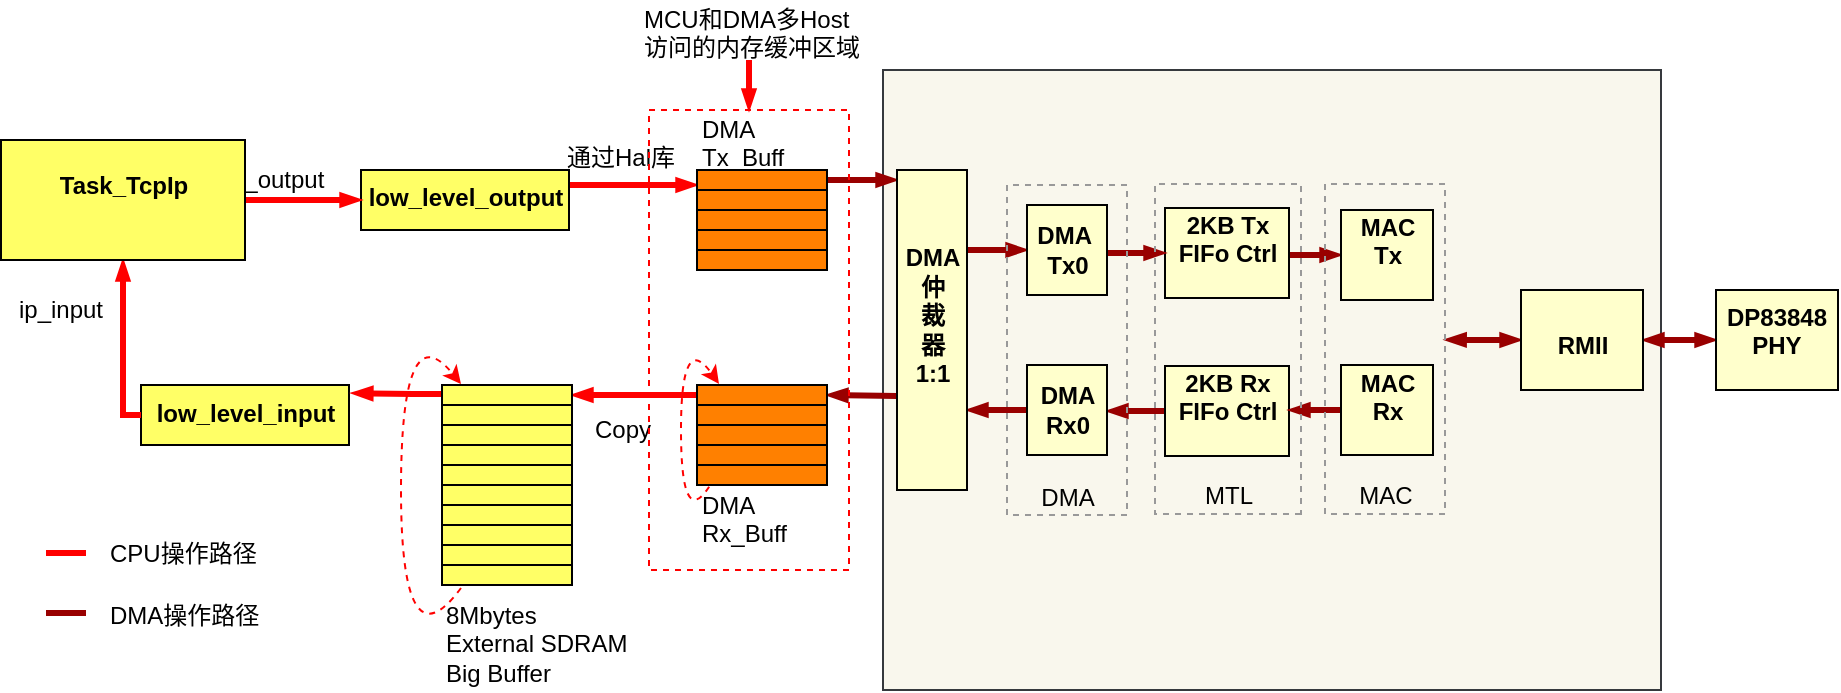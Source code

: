 <mxfile version="10.6.5" type="github"><diagram name="Page-1" id="c7558073-3199-34d8-9f00-42111426c3f3"><mxGraphModel dx="2846" dy="1178" grid="1" gridSize="10" guides="1" tooltips="1" connect="1" arrows="1" fold="1" page="1" pageScale="1" pageWidth="826" pageHeight="1169" background="#ffffff" math="0" shadow="0"><root><mxCell id="0"/><mxCell id="1" parent="0"/><mxCell id="zGdMH3OUGbLleEWhz61C-14" value="" style="align=center;verticalAlign=middle;fontStyle=1;strokeWidth=1;fillColor=#f9f7ed;spacing=0;whiteSpace=wrap;strokeColor=#36393d;" parent="1" vertex="1"><mxGeometry x="-101.5" y="187" width="389" height="310" as="geometry"/></mxCell><mxCell id="NwYxwCmfoPBGEtadz7WO-18" style="edgeStyle=orthogonalEdgeStyle;rounded=0;orthogonalLoop=1;jettySize=auto;html=1;entryX=1;entryY=0.5;entryDx=0;entryDy=0;fontSize=12;strokeWidth=3;strokeColor=#990000;endArrow=none;endFill=0;startArrow=blockThin;startFill=1;endSize=3;startSize=3;" edge="1" parent="1" source="zGdMH3OUGbLleEWhz61C-15" target="zGdMH3OUGbLleEWhz61C-56"><mxGeometry relative="1" as="geometry"><Array as="points"><mxPoint x="-122.5" y="242"/><mxPoint x="-122.5" y="242"/></Array></mxGeometry></mxCell><mxCell id="NwYxwCmfoPBGEtadz7WO-19" style="edgeStyle=orthogonalEdgeStyle;rounded=0;orthogonalLoop=1;jettySize=auto;html=1;entryX=1;entryY=0.5;entryDx=0;entryDy=0;fontSize=12;strokeWidth=3;strokeColor=#990000;endArrow=blockThin;endFill=1;startArrow=none;startFill=0;endSize=3;" edge="1" parent="1" target="zGdMH3OUGbLleEWhz61C-24"><mxGeometry relative="1" as="geometry"><mxPoint x="-94.5" y="350" as="sourcePoint"/><Array as="points"><mxPoint x="-94.5" y="350"/><mxPoint x="-112.5" y="350"/></Array></mxGeometry></mxCell><mxCell id="NwYxwCmfoPBGEtadz7WO-22" style="edgeStyle=orthogonalEdgeStyle;rounded=0;orthogonalLoop=1;jettySize=auto;html=1;exitX=1;exitY=0.25;exitDx=0;exitDy=0;startArrow=none;startFill=0;endArrow=blockThin;endFill=1;strokeColor=#990000;strokeWidth=3;fontSize=12;endSize=3;" edge="1" parent="1" source="zGdMH3OUGbLleEWhz61C-15" target="zGdMH3OUGbLleEWhz61C-31"><mxGeometry relative="1" as="geometry"><Array as="points"><mxPoint x="-32.5" y="277"/><mxPoint x="-32.5" y="277"/></Array></mxGeometry></mxCell><mxCell id="NwYxwCmfoPBGEtadz7WO-23" style="edgeStyle=orthogonalEdgeStyle;rounded=0;orthogonalLoop=1;jettySize=auto;html=1;exitX=1;exitY=0.75;exitDx=0;exitDy=0;startArrow=blockThin;startFill=1;endArrow=none;endFill=0;strokeColor=#990000;strokeWidth=3;fontSize=12;endSize=3;startSize=3;" edge="1" parent="1" source="zGdMH3OUGbLleEWhz61C-15" target="zGdMH3OUGbLleEWhz61C-63"><mxGeometry relative="1" as="geometry"><Array as="points"><mxPoint x="-32.5" y="357"/><mxPoint x="-32.5" y="357"/></Array></mxGeometry></mxCell><mxCell id="zGdMH3OUGbLleEWhz61C-15" value="DMA仲&#10;裁&#10;器&#10;1:1&#10;" style="align=center;verticalAlign=middle;fontStyle=1;strokeWidth=1;fillColor=#FFFFCC;spacing=0;whiteSpace=wrap;horizontal=1;" parent="1" vertex="1"><mxGeometry x="-94.5" y="237" width="35" height="160" as="geometry"/></mxCell><mxCell id="NwYxwCmfoPBGEtadz7WO-25" style="edgeStyle=orthogonalEdgeStyle;rounded=0;orthogonalLoop=1;jettySize=auto;html=1;exitX=1;exitY=0.5;exitDx=0;exitDy=0;entryX=0;entryY=0.5;entryDx=0;entryDy=0;startArrow=none;startFill=0;endArrow=blockThin;endFill=1;strokeColor=#990000;strokeWidth=3;fontSize=12;endSize=3;startSize=3;" edge="1" parent="1" source="zGdMH3OUGbLleEWhz61C-18" target="zGdMH3OUGbLleEWhz61C-20"><mxGeometry relative="1" as="geometry"><Array as="points"><mxPoint x="101.5" y="280"/></Array></mxGeometry></mxCell><mxCell id="zGdMH3OUGbLleEWhz61C-18" value="2KB Tx&#10;FIFo Ctrl&#10;" style="align=center;verticalAlign=bottom;fontStyle=1;strokeWidth=1;fillColor=#FFFFCC;spacing=0;whiteSpace=wrap;horizontal=1;" parent="1" vertex="1"><mxGeometry x="39.5" y="256" width="62" height="45" as="geometry"/></mxCell><mxCell id="NwYxwCmfoPBGEtadz7WO-26" style="edgeStyle=orthogonalEdgeStyle;rounded=0;orthogonalLoop=1;jettySize=auto;html=1;startArrow=none;startFill=0;endArrow=blockThin;endFill=1;strokeColor=#990000;strokeWidth=3;fontSize=12;startSize=3;endSize=3;" edge="1" parent="1" source="zGdMH3OUGbLleEWhz61C-19" target="zGdMH3OUGbLleEWhz61C-63"><mxGeometry relative="1" as="geometry"><Array as="points"><mxPoint x="19.5" y="357"/><mxPoint x="19.5" y="357"/></Array></mxGeometry></mxCell><mxCell id="zGdMH3OUGbLleEWhz61C-19" value="2KB Rx&#10;FIFo Ctrl&#10;" style="align=center;verticalAlign=bottom;fontStyle=1;strokeWidth=1;fillColor=#FFFFCC;spacing=0;whiteSpace=wrap;horizontal=1;flipH=1;flipV=0;" parent="1" vertex="1"><mxGeometry x="39.5" y="335" width="62" height="45" as="geometry"/></mxCell><mxCell id="zGdMH3OUGbLleEWhz61C-20" value="MAC&#10;Tx&#10;" style="align=center;verticalAlign=bottom;fontStyle=1;strokeWidth=1;fillColor=#FFFFCC;spacing=0;whiteSpace=wrap;horizontal=1;" parent="1" vertex="1"><mxGeometry x="127.5" y="257" width="46" height="45" as="geometry"/></mxCell><mxCell id="NwYxwCmfoPBGEtadz7WO-27" style="edgeStyle=orthogonalEdgeStyle;rounded=0;orthogonalLoop=1;jettySize=auto;html=1;exitX=0;exitY=0.5;exitDx=0;exitDy=0;startArrow=none;startFill=0;endArrow=blockThin;endFill=1;strokeColor=#990000;strokeWidth=3;fontSize=12;startSize=3;endSize=3;" edge="1" parent="1" source="zGdMH3OUGbLleEWhz61C-21" target="zGdMH3OUGbLleEWhz61C-19"><mxGeometry relative="1" as="geometry"><Array as="points"><mxPoint x="107.5" y="357"/><mxPoint x="107.5" y="357"/></Array></mxGeometry></mxCell><mxCell id="zGdMH3OUGbLleEWhz61C-21" value="MAC&#10;Rx&#10;" style="align=center;verticalAlign=bottom;fontStyle=1;strokeWidth=1;fillColor=#FFFFCC;spacing=0;whiteSpace=wrap;horizontal=1;flipH=1;flipV=0;" parent="1" vertex="1"><mxGeometry x="127.5" y="334.5" width="46" height="45" as="geometry"/></mxCell><mxCell id="NwYxwCmfoPBGEtadz7WO-34" style="edgeStyle=orthogonalEdgeStyle;rounded=0;orthogonalLoop=1;jettySize=auto;html=1;entryX=-0.002;entryY=0.528;entryDx=0;entryDy=0;entryPerimeter=0;startArrow=blockThin;startFill=1;endArrow=blockThin;endFill=1;strokeColor=#990000;strokeWidth=3;fontSize=12;endSize=3;startSize=3;" edge="1" parent="1" source="zGdMH3OUGbLleEWhz61C-22" target="NwYxwCmfoPBGEtadz7WO-31"><mxGeometry relative="1" as="geometry"/></mxCell><mxCell id="NwYxwCmfoPBGEtadz7WO-35" style="edgeStyle=orthogonalEdgeStyle;rounded=0;orthogonalLoop=1;jettySize=auto;html=1;exitX=1;exitY=0.5;exitDx=0;exitDy=0;startArrow=blockThin;startFill=1;endArrow=blockThin;endFill=1;strokeColor=#990000;strokeWidth=3;fontSize=12;endSize=3;startSize=3;" edge="1" parent="1" source="zGdMH3OUGbLleEWhz61C-22" target="zGdMH3OUGbLleEWhz61C-23"><mxGeometry relative="1" as="geometry"/></mxCell><mxCell id="zGdMH3OUGbLleEWhz61C-22" value="RMII&#10;" style="align=center;verticalAlign=bottom;fontStyle=1;strokeWidth=1;fillColor=#FFFFCC;spacing=0;whiteSpace=wrap;horizontal=1;" parent="1" vertex="1"><mxGeometry x="217.5" y="297" width="61" height="50" as="geometry"/></mxCell><mxCell id="zGdMH3OUGbLleEWhz61C-23" value="DP83848&#10;PHY&#10;" style="align=center;verticalAlign=bottom;fontStyle=1;strokeWidth=1;fillColor=#FFFFCC;spacing=0;whiteSpace=wrap;horizontal=1;" parent="1" vertex="1"><mxGeometry x="315" y="297" width="61" height="50" as="geometry"/></mxCell><mxCell id="NwYxwCmfoPBGEtadz7WO-36" value="Copy" style="edgeStyle=orthogonalEdgeStyle;rounded=0;orthogonalLoop=1;jettySize=auto;html=1;exitX=0;exitY=0.5;exitDx=0;exitDy=0;entryX=1;entryY=0.5;entryDx=0;entryDy=0;startArrow=none;startFill=0;endArrow=blockThin;endFill=1;strokeColor=#FF0000;strokeWidth=3;fontSize=12;endSize=3;" edge="1" parent="1" source="zGdMH3OUGbLleEWhz61C-24" target="zGdMH3OUGbLleEWhz61C-44"><mxGeometry x="0.219" y="17" relative="1" as="geometry"><mxPoint as="offset"/></mxGeometry></mxCell><mxCell id="zGdMH3OUGbLleEWhz61C-24" value="" style="align=center;verticalAlign=middle;fontStyle=0;strokeWidth=1;fillColor=#FF8000;spacing=0;whiteSpace=wrap;fontSize=8;" parent="1" vertex="1"><mxGeometry x="-194.5" y="344.5" width="65" height="10" as="geometry"/></mxCell><mxCell id="zGdMH3OUGbLleEWhz61C-27" value="" style="align=center;verticalAlign=middle;fontStyle=1;strokeWidth=1;fillColor=#FF8000;spacing=0;whiteSpace=wrap;" parent="1" vertex="1"><mxGeometry x="-194.5" y="354.5" width="65" height="10" as="geometry"/></mxCell><mxCell id="zGdMH3OUGbLleEWhz61C-28" value="" style="align=center;verticalAlign=middle;fontStyle=1;strokeWidth=1;fillColor=#FF8000;spacing=0;whiteSpace=wrap;" parent="1" vertex="1"><mxGeometry x="-194.5" y="364.5" width="65" height="10" as="geometry"/></mxCell><mxCell id="zGdMH3OUGbLleEWhz61C-29" value="" style="align=center;verticalAlign=middle;fontStyle=1;strokeWidth=1;fillColor=#FF8000;spacing=0;whiteSpace=wrap;" parent="1" vertex="1"><mxGeometry x="-194.5" y="374.5" width="65" height="10" as="geometry"/></mxCell><mxCell id="zGdMH3OUGbLleEWhz61C-30" value="" style="align=center;verticalAlign=middle;fontStyle=1;strokeWidth=1;fillColor=#FF8000;spacing=0;whiteSpace=wrap;" parent="1" vertex="1"><mxGeometry x="-194.5" y="384.5" width="65" height="10" as="geometry"/></mxCell><mxCell id="NwYxwCmfoPBGEtadz7WO-24" style="edgeStyle=orthogonalEdgeStyle;rounded=0;orthogonalLoop=1;jettySize=auto;html=1;exitX=1;exitY=0.5;exitDx=0;exitDy=0;entryX=0;entryY=0.5;entryDx=0;entryDy=0;startArrow=none;startFill=0;endArrow=blockThin;endFill=1;strokeColor=#990000;strokeWidth=3;fontSize=12;startSize=3;endSize=3;" edge="1" parent="1" source="zGdMH3OUGbLleEWhz61C-31" target="zGdMH3OUGbLleEWhz61C-18"><mxGeometry relative="1" as="geometry"><Array as="points"><mxPoint x="10.5" y="279"/></Array></mxGeometry></mxCell><mxCell id="zGdMH3OUGbLleEWhz61C-31" value="DMA &#10;Tx0" style="align=center;verticalAlign=middle;fontStyle=1;strokeWidth=1;fillColor=#FFFFCC;spacing=0;whiteSpace=wrap;" parent="1" vertex="1"><mxGeometry x="-29.5" y="254.5" width="40" height="45" as="geometry"/></mxCell><mxCell id="NwYxwCmfoPBGEtadz7WO-41" style="edgeStyle=orthogonalEdgeStyle;rounded=0;orthogonalLoop=1;jettySize=auto;html=1;exitX=1;exitY=0.25;exitDx=0;exitDy=0;startArrow=none;startFill=0;endArrow=blockThin;endFill=1;strokeColor=#FF0000;strokeWidth=3;fontSize=12;endSize=3;startSize=3;entryX=0;entryY=0.75;entryDx=0;entryDy=0;" edge="1" parent="1" source="zGdMH3OUGbLleEWhz61C-40" target="zGdMH3OUGbLleEWhz61C-56"><mxGeometry relative="1" as="geometry"><Array as="points"/></mxGeometry></mxCell><mxCell id="NwYxwCmfoPBGEtadz7WO-48" value="通过Hal库" style="text;html=1;resizable=0;points=[];align=center;verticalAlign=middle;labelBackgroundColor=#ffffff;fontSize=12;horizontal=1;" vertex="1" connectable="0" parent="NwYxwCmfoPBGEtadz7WO-41"><mxGeometry x="-0.219" relative="1" as="geometry"><mxPoint x="0.5" y="-14" as="offset"/></mxGeometry></mxCell><mxCell id="zGdMH3OUGbLleEWhz61C-40" value="low_level_output&#10;" style="whiteSpace=wrap;align=center;verticalAlign=top;fontStyle=1;strokeWidth=1;fillColor=#FFFF66;" parent="1" vertex="1"><mxGeometry x="-362.5" y="237" width="104" height="30" as="geometry"/></mxCell><mxCell id="zGdMH3OUGbLleEWhz61C-41" value="low_level_input&#10;" style="whiteSpace=wrap;align=center;verticalAlign=top;fontStyle=1;strokeWidth=1;fillColor=#FFFF66;" parent="1" vertex="1"><mxGeometry x="-472.5" y="344.5" width="104" height="30" as="geometry"/></mxCell><mxCell id="NwYxwCmfoPBGEtadz7WO-44" style="edgeStyle=orthogonalEdgeStyle;rounded=0;orthogonalLoop=1;jettySize=auto;html=1;exitX=1;exitY=0.5;exitDx=0;exitDy=0;entryX=0;entryY=0.5;entryDx=0;entryDy=0;startArrow=none;startFill=0;startSize=3;endArrow=blockThin;endFill=1;endSize=3;strokeColor=#FF0000;strokeWidth=3;fontSize=12;" edge="1" parent="1" source="zGdMH3OUGbLleEWhz61C-43" target="zGdMH3OUGbLleEWhz61C-40"><mxGeometry relative="1" as="geometry"><Array as="points"><mxPoint x="-367.5" y="252"/></Array></mxGeometry></mxCell><mxCell id="NwYxwCmfoPBGEtadz7WO-46" value="ip_output" style="text;html=1;resizable=0;points=[];align=center;verticalAlign=middle;labelBackgroundColor=#ffffff;fontSize=12;" vertex="1" connectable="0" parent="NwYxwCmfoPBGEtadz7WO-44"><mxGeometry x="0.354" y="20" relative="1" as="geometry"><mxPoint x="-25" y="10" as="offset"/></mxGeometry></mxCell><mxCell id="NwYxwCmfoPBGEtadz7WO-45" style="edgeStyle=orthogonalEdgeStyle;rounded=0;orthogonalLoop=1;jettySize=auto;html=1;exitX=0.5;exitY=1;exitDx=0;exitDy=0;startArrow=blockThin;startFill=1;startSize=3;endArrow=none;endFill=0;endSize=3;strokeColor=#FF0000;strokeWidth=3;fontSize=12;entryX=0;entryY=0.5;entryDx=0;entryDy=0;" edge="1" parent="1" source="zGdMH3OUGbLleEWhz61C-43" target="zGdMH3OUGbLleEWhz61C-41"><mxGeometry relative="1" as="geometry"><mxPoint x="-428.5" y="347" as="targetPoint"/><Array as="points"><mxPoint x="-481.5" y="360"/></Array></mxGeometry></mxCell><mxCell id="NwYxwCmfoPBGEtadz7WO-47" value="ip_input" style="text;html=1;resizable=0;points=[];align=center;verticalAlign=middle;labelBackgroundColor=#ffffff;fontSize=12;" vertex="1" connectable="0" parent="NwYxwCmfoPBGEtadz7WO-45"><mxGeometry x="0.315" y="11" relative="1" as="geometry"><mxPoint x="-42.5" y="-32" as="offset"/></mxGeometry></mxCell><mxCell id="zGdMH3OUGbLleEWhz61C-43" value="Task_TcpIp&#10;" style="whiteSpace=wrap;align=center;verticalAlign=middle;fontStyle=1;strokeWidth=1;fillColor=#FFFF66;fontSize=12;" parent="1" vertex="1"><mxGeometry x="-542.5" y="222" width="122" height="60" as="geometry"/></mxCell><mxCell id="NwYxwCmfoPBGEtadz7WO-42" style="edgeStyle=orthogonalEdgeStyle;rounded=0;orthogonalLoop=1;jettySize=auto;html=1;startArrow=none;startFill=0;startSize=3;endArrow=blockThin;endFill=1;endSize=3;strokeColor=#FF0000;strokeWidth=3;fontSize=12;entryX=1.014;entryY=0.136;entryDx=0;entryDy=0;entryPerimeter=0;" edge="1" parent="1" target="zGdMH3OUGbLleEWhz61C-41"><mxGeometry relative="1" as="geometry"><mxPoint x="-337.5" y="349.492" as="targetPoint"/><mxPoint x="-322.5" y="349" as="sourcePoint"/><Array as="points"><mxPoint x="-336.5" y="349"/></Array></mxGeometry></mxCell><mxCell id="zGdMH3OUGbLleEWhz61C-44" value="" style="align=center;verticalAlign=middle;fontStyle=0;strokeWidth=1;fillColor=#FFFF66;spacing=0;whiteSpace=wrap;fontSize=8;" parent="1" vertex="1"><mxGeometry x="-322.0" y="344.5" width="65" height="10" as="geometry"/></mxCell><mxCell id="zGdMH3OUGbLleEWhz61C-45" value="" style="align=center;verticalAlign=middle;fontStyle=1;strokeWidth=1;fillColor=#FFFF66;spacing=0;whiteSpace=wrap;" parent="1" vertex="1"><mxGeometry x="-322.0" y="354.5" width="65" height="10" as="geometry"/></mxCell><mxCell id="zGdMH3OUGbLleEWhz61C-46" value="" style="align=center;verticalAlign=middle;fontStyle=1;strokeWidth=1;fillColor=#FFFF66;spacing=0;whiteSpace=wrap;" parent="1" vertex="1"><mxGeometry x="-322.0" y="364.5" width="65" height="10" as="geometry"/></mxCell><mxCell id="zGdMH3OUGbLleEWhz61C-47" value="" style="align=center;verticalAlign=middle;fontStyle=1;strokeWidth=1;fillColor=#FFFF66;spacing=0;whiteSpace=wrap;" parent="1" vertex="1"><mxGeometry x="-322.0" y="374.5" width="65" height="10" as="geometry"/></mxCell><mxCell id="zGdMH3OUGbLleEWhz61C-48" value="" style="align=center;verticalAlign=middle;fontStyle=1;strokeWidth=1;fillColor=#FFFF66;spacing=0;whiteSpace=wrap;" parent="1" vertex="1"><mxGeometry x="-322.0" y="384.5" width="65" height="10" as="geometry"/></mxCell><mxCell id="zGdMH3OUGbLleEWhz61C-50" value="" style="align=center;verticalAlign=middle;fontStyle=0;strokeWidth=1;fillColor=#FFFF66;spacing=0;whiteSpace=wrap;fontSize=8;" parent="1" vertex="1"><mxGeometry x="-322.0" y="394.5" width="65" height="10" as="geometry"/></mxCell><mxCell id="zGdMH3OUGbLleEWhz61C-51" value="" style="align=center;verticalAlign=middle;fontStyle=1;strokeWidth=1;fillColor=#FFFF66;spacing=0;whiteSpace=wrap;" parent="1" vertex="1"><mxGeometry x="-322.0" y="404.5" width="65" height="10" as="geometry"/></mxCell><mxCell id="zGdMH3OUGbLleEWhz61C-52" value="" style="align=center;verticalAlign=middle;fontStyle=1;strokeWidth=1;fillColor=#FFFF66;spacing=0;whiteSpace=wrap;" parent="1" vertex="1"><mxGeometry x="-322.0" y="414.5" width="65" height="10" as="geometry"/></mxCell><mxCell id="zGdMH3OUGbLleEWhz61C-53" value="" style="align=center;verticalAlign=middle;fontStyle=1;strokeWidth=1;fillColor=#FFFF66;spacing=0;whiteSpace=wrap;" parent="1" vertex="1"><mxGeometry x="-322.0" y="424.5" width="65" height="10" as="geometry"/></mxCell><mxCell id="zGdMH3OUGbLleEWhz61C-54" value="" style="align=center;verticalAlign=middle;fontStyle=1;strokeWidth=1;fillColor=#FFFF66;spacing=0;whiteSpace=wrap;" parent="1" vertex="1"><mxGeometry x="-322.0" y="434.5" width="65" height="10" as="geometry"/></mxCell><mxCell id="zGdMH3OUGbLleEWhz61C-55" value="8Mbytes&lt;br&gt;External SDRAM&lt;br&gt;Big Buffer&lt;br&gt;" style="text;html=1;resizable=0;points=[];autosize=1;align=left;verticalAlign=top;spacingTop=-4;" parent="1" vertex="1"><mxGeometry x="-322.5" y="449.5" width="110" height="40" as="geometry"/></mxCell><mxCell id="zGdMH3OUGbLleEWhz61C-56" value="" style="align=center;verticalAlign=middle;fontStyle=1;strokeWidth=1;fillColor=#FF8000;spacing=0;whiteSpace=wrap;" parent="1" vertex="1"><mxGeometry x="-194.5" y="237" width="65" height="10" as="geometry"/></mxCell><mxCell id="zGdMH3OUGbLleEWhz61C-57" value="" style="align=center;verticalAlign=middle;fontStyle=1;strokeWidth=1;fillColor=#FF8000;spacing=0;whiteSpace=wrap;" parent="1" vertex="1"><mxGeometry x="-194.5" y="247" width="65" height="10" as="geometry"/></mxCell><mxCell id="zGdMH3OUGbLleEWhz61C-58" value="" style="align=center;verticalAlign=middle;fontStyle=1;strokeWidth=1;fillColor=#FF8000;spacing=0;whiteSpace=wrap;" parent="1" vertex="1"><mxGeometry x="-194.5" y="257" width="65" height="10" as="geometry"/></mxCell><mxCell id="zGdMH3OUGbLleEWhz61C-59" value="" style="align=center;verticalAlign=middle;fontStyle=1;strokeWidth=1;fillColor=#FF8000;spacing=0;whiteSpace=wrap;" parent="1" vertex="1"><mxGeometry x="-194.5" y="267" width="65" height="10" as="geometry"/></mxCell><mxCell id="zGdMH3OUGbLleEWhz61C-60" value="" style="align=center;verticalAlign=middle;fontStyle=1;strokeWidth=1;fillColor=#FF8000;spacing=0;whiteSpace=wrap;" parent="1" vertex="1"><mxGeometry x="-194.5" y="277" width="65" height="10" as="geometry"/></mxCell><mxCell id="zGdMH3OUGbLleEWhz61C-61" value="DMA&lt;br&gt;Tx_Buff&lt;br&gt;" style="text;html=1;resizable=0;points=[];autosize=1;align=left;verticalAlign=top;spacingTop=-4;" parent="1" vertex="1"><mxGeometry x="-194.5" y="207" width="60" height="30" as="geometry"/></mxCell><mxCell id="zGdMH3OUGbLleEWhz61C-63" value="DMA &#10;Rx0" style="align=center;verticalAlign=middle;fontStyle=1;strokeWidth=1;fillColor=#FFFFCC;spacing=0;whiteSpace=wrap;flipH=1;flipV=0;" parent="1" vertex="1"><mxGeometry x="-29.5" y="334.5" width="40" height="45" as="geometry"/></mxCell><mxCell id="NwYxwCmfoPBGEtadz7WO-14" value="DMA&lt;br&gt;Rx_Buff&lt;br&gt;" style="text;html=1;resizable=0;points=[];autosize=1;align=left;verticalAlign=top;spacingTop=-4;" vertex="1" parent="1"><mxGeometry x="-194.5" y="394.5" width="60" height="30" as="geometry"/></mxCell><mxCell id="NwYxwCmfoPBGEtadz7WO-28" value="DMA" style="rounded=0;whiteSpace=wrap;html=1;fillColor=none;fontSize=12;align=center;direction=west;dashed=1;strokeColor=#999999;verticalAlign=bottom;" vertex="1" parent="1"><mxGeometry x="-39.5" y="244.5" width="60" height="165" as="geometry"/></mxCell><mxCell id="NwYxwCmfoPBGEtadz7WO-29" value="MTL" style="rounded=0;whiteSpace=wrap;html=1;fillColor=none;fontSize=12;align=center;direction=west;dashed=1;strokeColor=#999999;verticalAlign=bottom;" vertex="1" parent="1"><mxGeometry x="34.5" y="244" width="73" height="165" as="geometry"/></mxCell><mxCell id="NwYxwCmfoPBGEtadz7WO-31" value="MAC" style="rounded=0;whiteSpace=wrap;html=1;fillColor=none;fontSize=12;align=center;direction=west;dashed=1;strokeColor=#999999;verticalAlign=bottom;" vertex="1" parent="1"><mxGeometry x="119.5" y="244.0" width="60" height="165" as="geometry"/></mxCell><mxCell id="NwYxwCmfoPBGEtadz7WO-37" value="" style="rounded=0;whiteSpace=wrap;html=1;dashed=1;strokeColor=#FF0000;fillColor=none;fontSize=12;align=center;" vertex="1" parent="1"><mxGeometry x="-218.5" y="207" width="100" height="230" as="geometry"/></mxCell><mxCell id="NwYxwCmfoPBGEtadz7WO-39" style="edgeStyle=orthogonalEdgeStyle;rounded=0;orthogonalLoop=1;jettySize=auto;html=1;entryX=0.5;entryY=0;entryDx=0;entryDy=0;startArrow=none;startFill=0;endArrow=blockThin;endFill=1;strokeColor=#FF0000;strokeWidth=3;fontSize=12;endSize=3;startSize=3;" edge="1" parent="1" source="NwYxwCmfoPBGEtadz7WO-38" target="NwYxwCmfoPBGEtadz7WO-37"><mxGeometry relative="1" as="geometry"><Array as="points"><mxPoint x="-168.5" y="207"/><mxPoint x="-168.5" y="207"/></Array></mxGeometry></mxCell><mxCell id="NwYxwCmfoPBGEtadz7WO-38" value="MCU和DMA多Host&lt;br&gt;访问的内存缓冲区域" style="text;html=1;resizable=0;points=[];autosize=1;align=left;verticalAlign=top;spacingTop=-4;fontSize=12;" vertex="1" parent="1"><mxGeometry x="-223.5" y="152" width="120" height="30" as="geometry"/></mxCell><mxCell id="NwYxwCmfoPBGEtadz7WO-49" value="" style="curved=1;endArrow=classic;html=1;strokeColor=#FF0000;strokeWidth=1;fontSize=12;dashed=1;" edge="1" parent="1"><mxGeometry width="50" height="50" relative="1" as="geometry"><mxPoint x="-312.5" y="446" as="sourcePoint"/><mxPoint x="-312.5" y="344" as="targetPoint"/><Array as="points"><mxPoint x="-342.5" y="487"/><mxPoint x="-342.5" y="307"/></Array></mxGeometry></mxCell><mxCell id="NwYxwCmfoPBGEtadz7WO-51" value="" style="curved=1;endArrow=classic;html=1;strokeColor=#FF0000;strokeWidth=1;fontSize=12;dashed=1;exitX=0.101;exitY=0.028;exitDx=0;exitDy=0;exitPerimeter=0;" edge="1" parent="1" source="NwYxwCmfoPBGEtadz7WO-14"><mxGeometry width="50" height="50" relative="1" as="geometry"><mxPoint x="-183.5" y="446" as="sourcePoint"/><mxPoint x="-183.5" y="344" as="targetPoint"/><Array as="points"><mxPoint x="-202.5" y="417"/><mxPoint x="-202.5" y="317"/></Array></mxGeometry></mxCell><mxCell id="NwYxwCmfoPBGEtadz7WO-52" value="" style="endArrow=none;html=1;strokeColor=#FF0000;strokeWidth=3;fontSize=12;fontColor=#FFFFFF;" edge="1" parent="1"><mxGeometry width="50" height="50" relative="1" as="geometry"><mxPoint x="-520" y="428.5" as="sourcePoint"/><mxPoint x="-500" y="428.5" as="targetPoint"/></mxGeometry></mxCell><mxCell id="NwYxwCmfoPBGEtadz7WO-55" value="&lt;font color=&quot;#000000&quot;&gt;CPU操作路径&lt;/font&gt;" style="text;html=1;resizable=0;points=[];autosize=1;align=left;verticalAlign=top;spacingTop=-4;fontSize=12;fontColor=#FFFFFF;" vertex="1" parent="1"><mxGeometry x="-490" y="418.5" width="90" height="20" as="geometry"/></mxCell><mxCell id="NwYxwCmfoPBGEtadz7WO-56" value="" style="endArrow=none;html=1;strokeColor=#990000;strokeWidth=3;fontSize=12;fontColor=#FFFFFF;" edge="1" parent="1"><mxGeometry width="50" height="50" relative="1" as="geometry"><mxPoint x="-520" y="458.5" as="sourcePoint"/><mxPoint x="-500" y="458.5" as="targetPoint"/></mxGeometry></mxCell><mxCell id="NwYxwCmfoPBGEtadz7WO-57" value="&lt;font color=&quot;#000000&quot;&gt;DMA操作路径&lt;br&gt;&lt;/font&gt;" style="text;html=1;resizable=0;points=[];autosize=1;align=left;verticalAlign=top;spacingTop=-4;fontSize=12;fontColor=#FFFFFF;" vertex="1" parent="1"><mxGeometry x="-490" y="449.5" width="90" height="20" as="geometry"/></mxCell></root></mxGraphModel></diagram></mxfile>